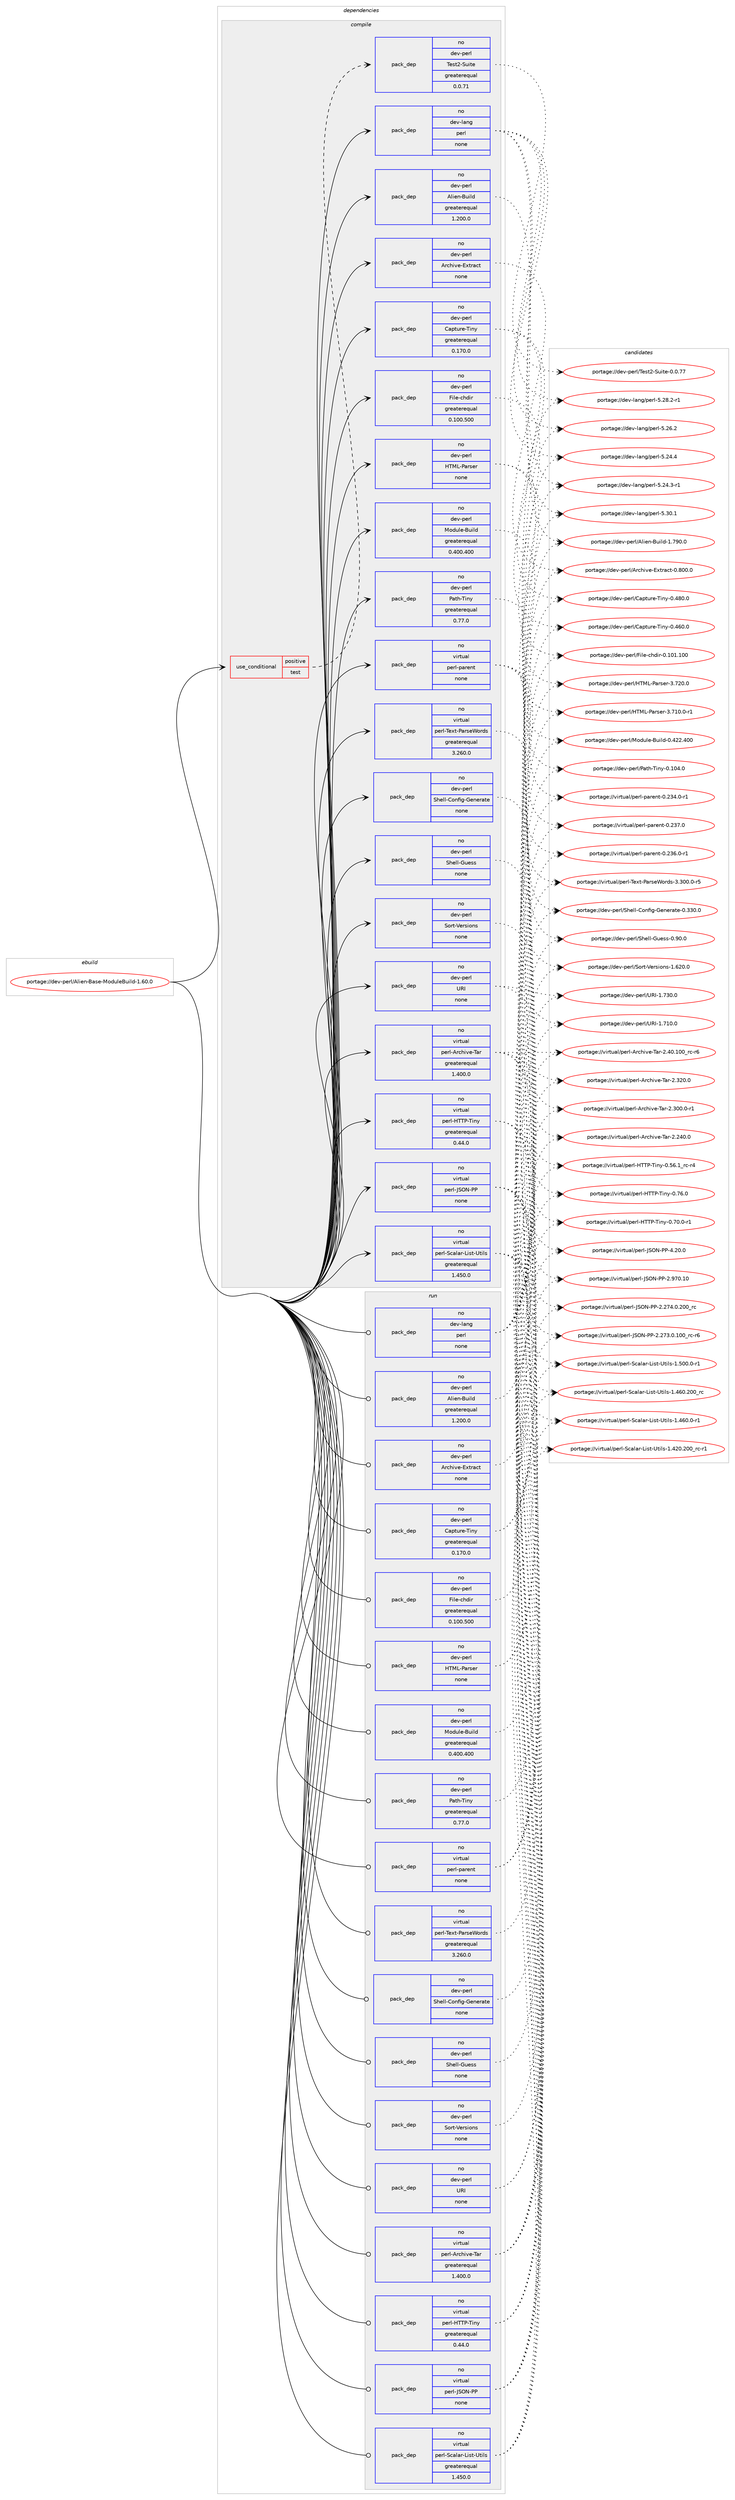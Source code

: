 digraph prolog {

# *************
# Graph options
# *************

newrank=true;
concentrate=true;
compound=true;
graph [rankdir=LR,fontname=Helvetica,fontsize=10,ranksep=1.5];#, ranksep=2.5, nodesep=0.2];
edge  [arrowhead=vee];
node  [fontname=Helvetica,fontsize=10];

# **********
# The ebuild
# **********

subgraph cluster_leftcol {
color=gray;
rank=same;
label=<<i>ebuild</i>>;
id [label="portage://dev-perl/Alien-Base-ModuleBuild-1.60.0", color=red, width=4, href="../dev-perl/Alien-Base-ModuleBuild-1.60.0.svg"];
}

# ****************
# The dependencies
# ****************

subgraph cluster_midcol {
color=gray;
label=<<i>dependencies</i>>;
subgraph cluster_compile {
fillcolor="#eeeeee";
style=filled;
label=<<i>compile</i>>;
subgraph cond122760 {
dependency500749 [label=<<TABLE BORDER="0" CELLBORDER="1" CELLSPACING="0" CELLPADDING="4"><TR><TD ROWSPAN="3" CELLPADDING="10">use_conditional</TD></TR><TR><TD>positive</TD></TR><TR><TD>test</TD></TR></TABLE>>, shape=none, color=red];
subgraph pack372882 {
dependency500750 [label=<<TABLE BORDER="0" CELLBORDER="1" CELLSPACING="0" CELLPADDING="4" WIDTH="220"><TR><TD ROWSPAN="6" CELLPADDING="30">pack_dep</TD></TR><TR><TD WIDTH="110">no</TD></TR><TR><TD>dev-perl</TD></TR><TR><TD>Test2-Suite</TD></TR><TR><TD>greaterequal</TD></TR><TR><TD>0.0.71</TD></TR></TABLE>>, shape=none, color=blue];
}
dependency500749:e -> dependency500750:w [weight=20,style="dashed",arrowhead="vee"];
}
id:e -> dependency500749:w [weight=20,style="solid",arrowhead="vee"];
subgraph pack372883 {
dependency500751 [label=<<TABLE BORDER="0" CELLBORDER="1" CELLSPACING="0" CELLPADDING="4" WIDTH="220"><TR><TD ROWSPAN="6" CELLPADDING="30">pack_dep</TD></TR><TR><TD WIDTH="110">no</TD></TR><TR><TD>dev-lang</TD></TR><TR><TD>perl</TD></TR><TR><TD>none</TD></TR><TR><TD></TD></TR></TABLE>>, shape=none, color=blue];
}
id:e -> dependency500751:w [weight=20,style="solid",arrowhead="vee"];
subgraph pack372884 {
dependency500752 [label=<<TABLE BORDER="0" CELLBORDER="1" CELLSPACING="0" CELLPADDING="4" WIDTH="220"><TR><TD ROWSPAN="6" CELLPADDING="30">pack_dep</TD></TR><TR><TD WIDTH="110">no</TD></TR><TR><TD>dev-perl</TD></TR><TR><TD>Alien-Build</TD></TR><TR><TD>greaterequal</TD></TR><TR><TD>1.200.0</TD></TR></TABLE>>, shape=none, color=blue];
}
id:e -> dependency500752:w [weight=20,style="solid",arrowhead="vee"];
subgraph pack372885 {
dependency500753 [label=<<TABLE BORDER="0" CELLBORDER="1" CELLSPACING="0" CELLPADDING="4" WIDTH="220"><TR><TD ROWSPAN="6" CELLPADDING="30">pack_dep</TD></TR><TR><TD WIDTH="110">no</TD></TR><TR><TD>dev-perl</TD></TR><TR><TD>Archive-Extract</TD></TR><TR><TD>none</TD></TR><TR><TD></TD></TR></TABLE>>, shape=none, color=blue];
}
id:e -> dependency500753:w [weight=20,style="solid",arrowhead="vee"];
subgraph pack372886 {
dependency500754 [label=<<TABLE BORDER="0" CELLBORDER="1" CELLSPACING="0" CELLPADDING="4" WIDTH="220"><TR><TD ROWSPAN="6" CELLPADDING="30">pack_dep</TD></TR><TR><TD WIDTH="110">no</TD></TR><TR><TD>dev-perl</TD></TR><TR><TD>Capture-Tiny</TD></TR><TR><TD>greaterequal</TD></TR><TR><TD>0.170.0</TD></TR></TABLE>>, shape=none, color=blue];
}
id:e -> dependency500754:w [weight=20,style="solid",arrowhead="vee"];
subgraph pack372887 {
dependency500755 [label=<<TABLE BORDER="0" CELLBORDER="1" CELLSPACING="0" CELLPADDING="4" WIDTH="220"><TR><TD ROWSPAN="6" CELLPADDING="30">pack_dep</TD></TR><TR><TD WIDTH="110">no</TD></TR><TR><TD>dev-perl</TD></TR><TR><TD>File-chdir</TD></TR><TR><TD>greaterequal</TD></TR><TR><TD>0.100.500</TD></TR></TABLE>>, shape=none, color=blue];
}
id:e -> dependency500755:w [weight=20,style="solid",arrowhead="vee"];
subgraph pack372888 {
dependency500756 [label=<<TABLE BORDER="0" CELLBORDER="1" CELLSPACING="0" CELLPADDING="4" WIDTH="220"><TR><TD ROWSPAN="6" CELLPADDING="30">pack_dep</TD></TR><TR><TD WIDTH="110">no</TD></TR><TR><TD>dev-perl</TD></TR><TR><TD>HTML-Parser</TD></TR><TR><TD>none</TD></TR><TR><TD></TD></TR></TABLE>>, shape=none, color=blue];
}
id:e -> dependency500756:w [weight=20,style="solid",arrowhead="vee"];
subgraph pack372889 {
dependency500757 [label=<<TABLE BORDER="0" CELLBORDER="1" CELLSPACING="0" CELLPADDING="4" WIDTH="220"><TR><TD ROWSPAN="6" CELLPADDING="30">pack_dep</TD></TR><TR><TD WIDTH="110">no</TD></TR><TR><TD>dev-perl</TD></TR><TR><TD>Module-Build</TD></TR><TR><TD>greaterequal</TD></TR><TR><TD>0.400.400</TD></TR></TABLE>>, shape=none, color=blue];
}
id:e -> dependency500757:w [weight=20,style="solid",arrowhead="vee"];
subgraph pack372890 {
dependency500758 [label=<<TABLE BORDER="0" CELLBORDER="1" CELLSPACING="0" CELLPADDING="4" WIDTH="220"><TR><TD ROWSPAN="6" CELLPADDING="30">pack_dep</TD></TR><TR><TD WIDTH="110">no</TD></TR><TR><TD>dev-perl</TD></TR><TR><TD>Path-Tiny</TD></TR><TR><TD>greaterequal</TD></TR><TR><TD>0.77.0</TD></TR></TABLE>>, shape=none, color=blue];
}
id:e -> dependency500758:w [weight=20,style="solid",arrowhead="vee"];
subgraph pack372891 {
dependency500759 [label=<<TABLE BORDER="0" CELLBORDER="1" CELLSPACING="0" CELLPADDING="4" WIDTH="220"><TR><TD ROWSPAN="6" CELLPADDING="30">pack_dep</TD></TR><TR><TD WIDTH="110">no</TD></TR><TR><TD>dev-perl</TD></TR><TR><TD>Shell-Config-Generate</TD></TR><TR><TD>none</TD></TR><TR><TD></TD></TR></TABLE>>, shape=none, color=blue];
}
id:e -> dependency500759:w [weight=20,style="solid",arrowhead="vee"];
subgraph pack372892 {
dependency500760 [label=<<TABLE BORDER="0" CELLBORDER="1" CELLSPACING="0" CELLPADDING="4" WIDTH="220"><TR><TD ROWSPAN="6" CELLPADDING="30">pack_dep</TD></TR><TR><TD WIDTH="110">no</TD></TR><TR><TD>dev-perl</TD></TR><TR><TD>Shell-Guess</TD></TR><TR><TD>none</TD></TR><TR><TD></TD></TR></TABLE>>, shape=none, color=blue];
}
id:e -> dependency500760:w [weight=20,style="solid",arrowhead="vee"];
subgraph pack372893 {
dependency500761 [label=<<TABLE BORDER="0" CELLBORDER="1" CELLSPACING="0" CELLPADDING="4" WIDTH="220"><TR><TD ROWSPAN="6" CELLPADDING="30">pack_dep</TD></TR><TR><TD WIDTH="110">no</TD></TR><TR><TD>dev-perl</TD></TR><TR><TD>Sort-Versions</TD></TR><TR><TD>none</TD></TR><TR><TD></TD></TR></TABLE>>, shape=none, color=blue];
}
id:e -> dependency500761:w [weight=20,style="solid",arrowhead="vee"];
subgraph pack372894 {
dependency500762 [label=<<TABLE BORDER="0" CELLBORDER="1" CELLSPACING="0" CELLPADDING="4" WIDTH="220"><TR><TD ROWSPAN="6" CELLPADDING="30">pack_dep</TD></TR><TR><TD WIDTH="110">no</TD></TR><TR><TD>dev-perl</TD></TR><TR><TD>URI</TD></TR><TR><TD>none</TD></TR><TR><TD></TD></TR></TABLE>>, shape=none, color=blue];
}
id:e -> dependency500762:w [weight=20,style="solid",arrowhead="vee"];
subgraph pack372895 {
dependency500763 [label=<<TABLE BORDER="0" CELLBORDER="1" CELLSPACING="0" CELLPADDING="4" WIDTH="220"><TR><TD ROWSPAN="6" CELLPADDING="30">pack_dep</TD></TR><TR><TD WIDTH="110">no</TD></TR><TR><TD>virtual</TD></TR><TR><TD>perl-Archive-Tar</TD></TR><TR><TD>greaterequal</TD></TR><TR><TD>1.400.0</TD></TR></TABLE>>, shape=none, color=blue];
}
id:e -> dependency500763:w [weight=20,style="solid",arrowhead="vee"];
subgraph pack372896 {
dependency500764 [label=<<TABLE BORDER="0" CELLBORDER="1" CELLSPACING="0" CELLPADDING="4" WIDTH="220"><TR><TD ROWSPAN="6" CELLPADDING="30">pack_dep</TD></TR><TR><TD WIDTH="110">no</TD></TR><TR><TD>virtual</TD></TR><TR><TD>perl-HTTP-Tiny</TD></TR><TR><TD>greaterequal</TD></TR><TR><TD>0.44.0</TD></TR></TABLE>>, shape=none, color=blue];
}
id:e -> dependency500764:w [weight=20,style="solid",arrowhead="vee"];
subgraph pack372897 {
dependency500765 [label=<<TABLE BORDER="0" CELLBORDER="1" CELLSPACING="0" CELLPADDING="4" WIDTH="220"><TR><TD ROWSPAN="6" CELLPADDING="30">pack_dep</TD></TR><TR><TD WIDTH="110">no</TD></TR><TR><TD>virtual</TD></TR><TR><TD>perl-JSON-PP</TD></TR><TR><TD>none</TD></TR><TR><TD></TD></TR></TABLE>>, shape=none, color=blue];
}
id:e -> dependency500765:w [weight=20,style="solid",arrowhead="vee"];
subgraph pack372898 {
dependency500766 [label=<<TABLE BORDER="0" CELLBORDER="1" CELLSPACING="0" CELLPADDING="4" WIDTH="220"><TR><TD ROWSPAN="6" CELLPADDING="30">pack_dep</TD></TR><TR><TD WIDTH="110">no</TD></TR><TR><TD>virtual</TD></TR><TR><TD>perl-Scalar-List-Utils</TD></TR><TR><TD>greaterequal</TD></TR><TR><TD>1.450.0</TD></TR></TABLE>>, shape=none, color=blue];
}
id:e -> dependency500766:w [weight=20,style="solid",arrowhead="vee"];
subgraph pack372899 {
dependency500767 [label=<<TABLE BORDER="0" CELLBORDER="1" CELLSPACING="0" CELLPADDING="4" WIDTH="220"><TR><TD ROWSPAN="6" CELLPADDING="30">pack_dep</TD></TR><TR><TD WIDTH="110">no</TD></TR><TR><TD>virtual</TD></TR><TR><TD>perl-Text-ParseWords</TD></TR><TR><TD>greaterequal</TD></TR><TR><TD>3.260.0</TD></TR></TABLE>>, shape=none, color=blue];
}
id:e -> dependency500767:w [weight=20,style="solid",arrowhead="vee"];
subgraph pack372900 {
dependency500768 [label=<<TABLE BORDER="0" CELLBORDER="1" CELLSPACING="0" CELLPADDING="4" WIDTH="220"><TR><TD ROWSPAN="6" CELLPADDING="30">pack_dep</TD></TR><TR><TD WIDTH="110">no</TD></TR><TR><TD>virtual</TD></TR><TR><TD>perl-parent</TD></TR><TR><TD>none</TD></TR><TR><TD></TD></TR></TABLE>>, shape=none, color=blue];
}
id:e -> dependency500768:w [weight=20,style="solid",arrowhead="vee"];
}
subgraph cluster_compileandrun {
fillcolor="#eeeeee";
style=filled;
label=<<i>compile and run</i>>;
}
subgraph cluster_run {
fillcolor="#eeeeee";
style=filled;
label=<<i>run</i>>;
subgraph pack372901 {
dependency500769 [label=<<TABLE BORDER="0" CELLBORDER="1" CELLSPACING="0" CELLPADDING="4" WIDTH="220"><TR><TD ROWSPAN="6" CELLPADDING="30">pack_dep</TD></TR><TR><TD WIDTH="110">no</TD></TR><TR><TD>dev-lang</TD></TR><TR><TD>perl</TD></TR><TR><TD>none</TD></TR><TR><TD></TD></TR></TABLE>>, shape=none, color=blue];
}
id:e -> dependency500769:w [weight=20,style="solid",arrowhead="odot"];
subgraph pack372902 {
dependency500770 [label=<<TABLE BORDER="0" CELLBORDER="1" CELLSPACING="0" CELLPADDING="4" WIDTH="220"><TR><TD ROWSPAN="6" CELLPADDING="30">pack_dep</TD></TR><TR><TD WIDTH="110">no</TD></TR><TR><TD>dev-perl</TD></TR><TR><TD>Alien-Build</TD></TR><TR><TD>greaterequal</TD></TR><TR><TD>1.200.0</TD></TR></TABLE>>, shape=none, color=blue];
}
id:e -> dependency500770:w [weight=20,style="solid",arrowhead="odot"];
subgraph pack372903 {
dependency500771 [label=<<TABLE BORDER="0" CELLBORDER="1" CELLSPACING="0" CELLPADDING="4" WIDTH="220"><TR><TD ROWSPAN="6" CELLPADDING="30">pack_dep</TD></TR><TR><TD WIDTH="110">no</TD></TR><TR><TD>dev-perl</TD></TR><TR><TD>Archive-Extract</TD></TR><TR><TD>none</TD></TR><TR><TD></TD></TR></TABLE>>, shape=none, color=blue];
}
id:e -> dependency500771:w [weight=20,style="solid",arrowhead="odot"];
subgraph pack372904 {
dependency500772 [label=<<TABLE BORDER="0" CELLBORDER="1" CELLSPACING="0" CELLPADDING="4" WIDTH="220"><TR><TD ROWSPAN="6" CELLPADDING="30">pack_dep</TD></TR><TR><TD WIDTH="110">no</TD></TR><TR><TD>dev-perl</TD></TR><TR><TD>Capture-Tiny</TD></TR><TR><TD>greaterequal</TD></TR><TR><TD>0.170.0</TD></TR></TABLE>>, shape=none, color=blue];
}
id:e -> dependency500772:w [weight=20,style="solid",arrowhead="odot"];
subgraph pack372905 {
dependency500773 [label=<<TABLE BORDER="0" CELLBORDER="1" CELLSPACING="0" CELLPADDING="4" WIDTH="220"><TR><TD ROWSPAN="6" CELLPADDING="30">pack_dep</TD></TR><TR><TD WIDTH="110">no</TD></TR><TR><TD>dev-perl</TD></TR><TR><TD>File-chdir</TD></TR><TR><TD>greaterequal</TD></TR><TR><TD>0.100.500</TD></TR></TABLE>>, shape=none, color=blue];
}
id:e -> dependency500773:w [weight=20,style="solid",arrowhead="odot"];
subgraph pack372906 {
dependency500774 [label=<<TABLE BORDER="0" CELLBORDER="1" CELLSPACING="0" CELLPADDING="4" WIDTH="220"><TR><TD ROWSPAN="6" CELLPADDING="30">pack_dep</TD></TR><TR><TD WIDTH="110">no</TD></TR><TR><TD>dev-perl</TD></TR><TR><TD>HTML-Parser</TD></TR><TR><TD>none</TD></TR><TR><TD></TD></TR></TABLE>>, shape=none, color=blue];
}
id:e -> dependency500774:w [weight=20,style="solid",arrowhead="odot"];
subgraph pack372907 {
dependency500775 [label=<<TABLE BORDER="0" CELLBORDER="1" CELLSPACING="0" CELLPADDING="4" WIDTH="220"><TR><TD ROWSPAN="6" CELLPADDING="30">pack_dep</TD></TR><TR><TD WIDTH="110">no</TD></TR><TR><TD>dev-perl</TD></TR><TR><TD>Module-Build</TD></TR><TR><TD>greaterequal</TD></TR><TR><TD>0.400.400</TD></TR></TABLE>>, shape=none, color=blue];
}
id:e -> dependency500775:w [weight=20,style="solid",arrowhead="odot"];
subgraph pack372908 {
dependency500776 [label=<<TABLE BORDER="0" CELLBORDER="1" CELLSPACING="0" CELLPADDING="4" WIDTH="220"><TR><TD ROWSPAN="6" CELLPADDING="30">pack_dep</TD></TR><TR><TD WIDTH="110">no</TD></TR><TR><TD>dev-perl</TD></TR><TR><TD>Path-Tiny</TD></TR><TR><TD>greaterequal</TD></TR><TR><TD>0.77.0</TD></TR></TABLE>>, shape=none, color=blue];
}
id:e -> dependency500776:w [weight=20,style="solid",arrowhead="odot"];
subgraph pack372909 {
dependency500777 [label=<<TABLE BORDER="0" CELLBORDER="1" CELLSPACING="0" CELLPADDING="4" WIDTH="220"><TR><TD ROWSPAN="6" CELLPADDING="30">pack_dep</TD></TR><TR><TD WIDTH="110">no</TD></TR><TR><TD>dev-perl</TD></TR><TR><TD>Shell-Config-Generate</TD></TR><TR><TD>none</TD></TR><TR><TD></TD></TR></TABLE>>, shape=none, color=blue];
}
id:e -> dependency500777:w [weight=20,style="solid",arrowhead="odot"];
subgraph pack372910 {
dependency500778 [label=<<TABLE BORDER="0" CELLBORDER="1" CELLSPACING="0" CELLPADDING="4" WIDTH="220"><TR><TD ROWSPAN="6" CELLPADDING="30">pack_dep</TD></TR><TR><TD WIDTH="110">no</TD></TR><TR><TD>dev-perl</TD></TR><TR><TD>Shell-Guess</TD></TR><TR><TD>none</TD></TR><TR><TD></TD></TR></TABLE>>, shape=none, color=blue];
}
id:e -> dependency500778:w [weight=20,style="solid",arrowhead="odot"];
subgraph pack372911 {
dependency500779 [label=<<TABLE BORDER="0" CELLBORDER="1" CELLSPACING="0" CELLPADDING="4" WIDTH="220"><TR><TD ROWSPAN="6" CELLPADDING="30">pack_dep</TD></TR><TR><TD WIDTH="110">no</TD></TR><TR><TD>dev-perl</TD></TR><TR><TD>Sort-Versions</TD></TR><TR><TD>none</TD></TR><TR><TD></TD></TR></TABLE>>, shape=none, color=blue];
}
id:e -> dependency500779:w [weight=20,style="solid",arrowhead="odot"];
subgraph pack372912 {
dependency500780 [label=<<TABLE BORDER="0" CELLBORDER="1" CELLSPACING="0" CELLPADDING="4" WIDTH="220"><TR><TD ROWSPAN="6" CELLPADDING="30">pack_dep</TD></TR><TR><TD WIDTH="110">no</TD></TR><TR><TD>dev-perl</TD></TR><TR><TD>URI</TD></TR><TR><TD>none</TD></TR><TR><TD></TD></TR></TABLE>>, shape=none, color=blue];
}
id:e -> dependency500780:w [weight=20,style="solid",arrowhead="odot"];
subgraph pack372913 {
dependency500781 [label=<<TABLE BORDER="0" CELLBORDER="1" CELLSPACING="0" CELLPADDING="4" WIDTH="220"><TR><TD ROWSPAN="6" CELLPADDING="30">pack_dep</TD></TR><TR><TD WIDTH="110">no</TD></TR><TR><TD>virtual</TD></TR><TR><TD>perl-Archive-Tar</TD></TR><TR><TD>greaterequal</TD></TR><TR><TD>1.400.0</TD></TR></TABLE>>, shape=none, color=blue];
}
id:e -> dependency500781:w [weight=20,style="solid",arrowhead="odot"];
subgraph pack372914 {
dependency500782 [label=<<TABLE BORDER="0" CELLBORDER="1" CELLSPACING="0" CELLPADDING="4" WIDTH="220"><TR><TD ROWSPAN="6" CELLPADDING="30">pack_dep</TD></TR><TR><TD WIDTH="110">no</TD></TR><TR><TD>virtual</TD></TR><TR><TD>perl-HTTP-Tiny</TD></TR><TR><TD>greaterequal</TD></TR><TR><TD>0.44.0</TD></TR></TABLE>>, shape=none, color=blue];
}
id:e -> dependency500782:w [weight=20,style="solid",arrowhead="odot"];
subgraph pack372915 {
dependency500783 [label=<<TABLE BORDER="0" CELLBORDER="1" CELLSPACING="0" CELLPADDING="4" WIDTH="220"><TR><TD ROWSPAN="6" CELLPADDING="30">pack_dep</TD></TR><TR><TD WIDTH="110">no</TD></TR><TR><TD>virtual</TD></TR><TR><TD>perl-JSON-PP</TD></TR><TR><TD>none</TD></TR><TR><TD></TD></TR></TABLE>>, shape=none, color=blue];
}
id:e -> dependency500783:w [weight=20,style="solid",arrowhead="odot"];
subgraph pack372916 {
dependency500784 [label=<<TABLE BORDER="0" CELLBORDER="1" CELLSPACING="0" CELLPADDING="4" WIDTH="220"><TR><TD ROWSPAN="6" CELLPADDING="30">pack_dep</TD></TR><TR><TD WIDTH="110">no</TD></TR><TR><TD>virtual</TD></TR><TR><TD>perl-Scalar-List-Utils</TD></TR><TR><TD>greaterequal</TD></TR><TR><TD>1.450.0</TD></TR></TABLE>>, shape=none, color=blue];
}
id:e -> dependency500784:w [weight=20,style="solid",arrowhead="odot"];
subgraph pack372917 {
dependency500785 [label=<<TABLE BORDER="0" CELLBORDER="1" CELLSPACING="0" CELLPADDING="4" WIDTH="220"><TR><TD ROWSPAN="6" CELLPADDING="30">pack_dep</TD></TR><TR><TD WIDTH="110">no</TD></TR><TR><TD>virtual</TD></TR><TR><TD>perl-Text-ParseWords</TD></TR><TR><TD>greaterequal</TD></TR><TR><TD>3.260.0</TD></TR></TABLE>>, shape=none, color=blue];
}
id:e -> dependency500785:w [weight=20,style="solid",arrowhead="odot"];
subgraph pack372918 {
dependency500786 [label=<<TABLE BORDER="0" CELLBORDER="1" CELLSPACING="0" CELLPADDING="4" WIDTH="220"><TR><TD ROWSPAN="6" CELLPADDING="30">pack_dep</TD></TR><TR><TD WIDTH="110">no</TD></TR><TR><TD>virtual</TD></TR><TR><TD>perl-parent</TD></TR><TR><TD>none</TD></TR><TR><TD></TD></TR></TABLE>>, shape=none, color=blue];
}
id:e -> dependency500786:w [weight=20,style="solid",arrowhead="odot"];
}
}

# **************
# The candidates
# **************

subgraph cluster_choices {
rank=same;
color=gray;
label=<<i>candidates</i>>;

subgraph choice372882 {
color=black;
nodesep=1;
choice10010111845112101114108478410111511650458311710511610145484648465555 [label="portage://dev-perl/Test2-Suite-0.0.77", color=red, width=4,href="../dev-perl/Test2-Suite-0.0.77.svg"];
dependency500750:e -> choice10010111845112101114108478410111511650458311710511610145484648465555:w [style=dotted,weight="100"];
}
subgraph choice372883 {
color=black;
nodesep=1;
choice10010111845108971101034711210111410845534651484649 [label="portage://dev-lang/perl-5.30.1", color=red, width=4,href="../dev-lang/perl-5.30.1.svg"];
choice100101118451089711010347112101114108455346505646504511449 [label="portage://dev-lang/perl-5.28.2-r1", color=red, width=4,href="../dev-lang/perl-5.28.2-r1.svg"];
choice10010111845108971101034711210111410845534650544650 [label="portage://dev-lang/perl-5.26.2", color=red, width=4,href="../dev-lang/perl-5.26.2.svg"];
choice10010111845108971101034711210111410845534650524652 [label="portage://dev-lang/perl-5.24.4", color=red, width=4,href="../dev-lang/perl-5.24.4.svg"];
choice100101118451089711010347112101114108455346505246514511449 [label="portage://dev-lang/perl-5.24.3-r1", color=red, width=4,href="../dev-lang/perl-5.24.3-r1.svg"];
dependency500751:e -> choice10010111845108971101034711210111410845534651484649:w [style=dotted,weight="100"];
dependency500751:e -> choice100101118451089711010347112101114108455346505646504511449:w [style=dotted,weight="100"];
dependency500751:e -> choice10010111845108971101034711210111410845534650544650:w [style=dotted,weight="100"];
dependency500751:e -> choice10010111845108971101034711210111410845534650524652:w [style=dotted,weight="100"];
dependency500751:e -> choice100101118451089711010347112101114108455346505246514511449:w [style=dotted,weight="100"];
}
subgraph choice372884 {
color=black;
nodesep=1;
choice10010111845112101114108476510810510111045661171051081004549465557484648 [label="portage://dev-perl/Alien-Build-1.790.0", color=red, width=4,href="../dev-perl/Alien-Build-1.790.0.svg"];
dependency500752:e -> choice10010111845112101114108476510810510111045661171051081004549465557484648:w [style=dotted,weight="100"];
}
subgraph choice372885 {
color=black;
nodesep=1;
choice10010111845112101114108476511499104105118101456912011611497991164548465648484648 [label="portage://dev-perl/Archive-Extract-0.800.0", color=red, width=4,href="../dev-perl/Archive-Extract-0.800.0.svg"];
dependency500753:e -> choice10010111845112101114108476511499104105118101456912011611497991164548465648484648:w [style=dotted,weight="100"];
}
subgraph choice372886 {
color=black;
nodesep=1;
choice1001011184511210111410847679711211611711410145841051101214548465256484648 [label="portage://dev-perl/Capture-Tiny-0.480.0", color=red, width=4,href="../dev-perl/Capture-Tiny-0.480.0.svg"];
choice1001011184511210111410847679711211611711410145841051101214548465254484648 [label="portage://dev-perl/Capture-Tiny-0.460.0", color=red, width=4,href="../dev-perl/Capture-Tiny-0.460.0.svg"];
dependency500754:e -> choice1001011184511210111410847679711211611711410145841051101214548465256484648:w [style=dotted,weight="100"];
dependency500754:e -> choice1001011184511210111410847679711211611711410145841051101214548465254484648:w [style=dotted,weight="100"];
}
subgraph choice372887 {
color=black;
nodesep=1;
choice100101118451121011141084770105108101459910410010511445484649484946494848 [label="portage://dev-perl/File-chdir-0.101.100", color=red, width=4,href="../dev-perl/File-chdir-0.101.100.svg"];
dependency500755:e -> choice100101118451121011141084770105108101459910410010511445484649484946494848:w [style=dotted,weight="100"];
}
subgraph choice372888 {
color=black;
nodesep=1;
choice1001011184511210111410847728477764580971141151011144551465550484648 [label="portage://dev-perl/HTML-Parser-3.720.0", color=red, width=4,href="../dev-perl/HTML-Parser-3.720.0.svg"];
choice10010111845112101114108477284777645809711411510111445514655494846484511449 [label="portage://dev-perl/HTML-Parser-3.710.0-r1", color=red, width=4,href="../dev-perl/HTML-Parser-3.710.0-r1.svg"];
dependency500756:e -> choice1001011184511210111410847728477764580971141151011144551465550484648:w [style=dotted,weight="100"];
dependency500756:e -> choice10010111845112101114108477284777645809711411510111445514655494846484511449:w [style=dotted,weight="100"];
}
subgraph choice372889 {
color=black;
nodesep=1;
choice100101118451121011141084777111100117108101456611710510810045484652505046524848 [label="portage://dev-perl/Module-Build-0.422.400", color=red, width=4,href="../dev-perl/Module-Build-0.422.400.svg"];
dependency500757:e -> choice100101118451121011141084777111100117108101456611710510810045484652505046524848:w [style=dotted,weight="100"];
}
subgraph choice372890 {
color=black;
nodesep=1;
choice1001011184511210111410847809711610445841051101214548464948524648 [label="portage://dev-perl/Path-Tiny-0.104.0", color=red, width=4,href="../dev-perl/Path-Tiny-0.104.0.svg"];
dependency500758:e -> choice1001011184511210111410847809711610445841051101214548464948524648:w [style=dotted,weight="100"];
}
subgraph choice372891 {
color=black;
nodesep=1;
choice10010111845112101114108478310410110810845671111101021051034571101110101114971161014548465151484648 [label="portage://dev-perl/Shell-Config-Generate-0.330.0", color=red, width=4,href="../dev-perl/Shell-Config-Generate-0.330.0.svg"];
dependency500759:e -> choice10010111845112101114108478310410110810845671111101021051034571101110101114971161014548465151484648:w [style=dotted,weight="100"];
}
subgraph choice372892 {
color=black;
nodesep=1;
choice100101118451121011141084783104101108108457111710111511545484657484648 [label="portage://dev-perl/Shell-Guess-0.90.0", color=red, width=4,href="../dev-perl/Shell-Guess-0.90.0.svg"];
dependency500760:e -> choice100101118451121011141084783104101108108457111710111511545484657484648:w [style=dotted,weight="100"];
}
subgraph choice372893 {
color=black;
nodesep=1;
choice10010111845112101114108478311111411645861011141151051111101154549465450484648 [label="portage://dev-perl/Sort-Versions-1.620.0", color=red, width=4,href="../dev-perl/Sort-Versions-1.620.0.svg"];
dependency500761:e -> choice10010111845112101114108478311111411645861011141151051111101154549465450484648:w [style=dotted,weight="100"];
}
subgraph choice372894 {
color=black;
nodesep=1;
choice10010111845112101114108478582734549465551484648 [label="portage://dev-perl/URI-1.730.0", color=red, width=4,href="../dev-perl/URI-1.730.0.svg"];
choice10010111845112101114108478582734549465549484648 [label="portage://dev-perl/URI-1.710.0", color=red, width=4,href="../dev-perl/URI-1.710.0.svg"];
dependency500762:e -> choice10010111845112101114108478582734549465551484648:w [style=dotted,weight="100"];
dependency500762:e -> choice10010111845112101114108478582734549465549484648:w [style=dotted,weight="100"];
}
subgraph choice372895 {
color=black;
nodesep=1;
choice118105114116117971084711210111410845651149910410511810145849711445504652484649484895114994511454 [label="portage://virtual/perl-Archive-Tar-2.40.100_rc-r6", color=red, width=4,href="../virtual/perl-Archive-Tar-2.40.100_rc-r6.svg"];
choice11810511411611797108471121011141084565114991041051181014584971144550465150484648 [label="portage://virtual/perl-Archive-Tar-2.320.0", color=red, width=4,href="../virtual/perl-Archive-Tar-2.320.0.svg"];
choice118105114116117971084711210111410845651149910410511810145849711445504651484846484511449 [label="portage://virtual/perl-Archive-Tar-2.300.0-r1", color=red, width=4,href="../virtual/perl-Archive-Tar-2.300.0-r1.svg"];
choice11810511411611797108471121011141084565114991041051181014584971144550465052484648 [label="portage://virtual/perl-Archive-Tar-2.240.0", color=red, width=4,href="../virtual/perl-Archive-Tar-2.240.0.svg"];
dependency500763:e -> choice118105114116117971084711210111410845651149910410511810145849711445504652484649484895114994511454:w [style=dotted,weight="100"];
dependency500763:e -> choice11810511411611797108471121011141084565114991041051181014584971144550465150484648:w [style=dotted,weight="100"];
dependency500763:e -> choice118105114116117971084711210111410845651149910410511810145849711445504651484846484511449:w [style=dotted,weight="100"];
dependency500763:e -> choice11810511411611797108471121011141084565114991041051181014584971144550465052484648:w [style=dotted,weight="100"];
}
subgraph choice372896 {
color=black;
nodesep=1;
choice11810511411611797108471121011141084572848480458410511012145484655544648 [label="portage://virtual/perl-HTTP-Tiny-0.76.0", color=red, width=4,href="../virtual/perl-HTTP-Tiny-0.76.0.svg"];
choice118105114116117971084711210111410845728484804584105110121454846554846484511449 [label="portage://virtual/perl-HTTP-Tiny-0.70.0-r1", color=red, width=4,href="../virtual/perl-HTTP-Tiny-0.70.0-r1.svg"];
choice1181051141161179710847112101114108457284848045841051101214548465354464995114994511452 [label="portage://virtual/perl-HTTP-Tiny-0.56.1_rc-r4", color=red, width=4,href="../virtual/perl-HTTP-Tiny-0.56.1_rc-r4.svg"];
dependency500764:e -> choice11810511411611797108471121011141084572848480458410511012145484655544648:w [style=dotted,weight="100"];
dependency500764:e -> choice118105114116117971084711210111410845728484804584105110121454846554846484511449:w [style=dotted,weight="100"];
dependency500764:e -> choice1181051141161179710847112101114108457284848045841051101214548465354464995114994511452:w [style=dotted,weight="100"];
}
subgraph choice372897 {
color=black;
nodesep=1;
choice1181051141161179710847112101114108457483797845808045524650484648 [label="portage://virtual/perl-JSON-PP-4.20.0", color=red, width=4,href="../virtual/perl-JSON-PP-4.20.0.svg"];
choice11810511411611797108471121011141084574837978458080455046575548464948 [label="portage://virtual/perl-JSON-PP-2.970.10", color=red, width=4,href="../virtual/perl-JSON-PP-2.970.10.svg"];
choice118105114116117971084711210111410845748379784580804550465055524648465048489511499 [label="portage://virtual/perl-JSON-PP-2.274.0.200_rc", color=red, width=4,href="../virtual/perl-JSON-PP-2.274.0.200_rc.svg"];
choice1181051141161179710847112101114108457483797845808045504650555146484649484895114994511454 [label="portage://virtual/perl-JSON-PP-2.273.0.100_rc-r6", color=red, width=4,href="../virtual/perl-JSON-PP-2.273.0.100_rc-r6.svg"];
dependency500765:e -> choice1181051141161179710847112101114108457483797845808045524650484648:w [style=dotted,weight="100"];
dependency500765:e -> choice11810511411611797108471121011141084574837978458080455046575548464948:w [style=dotted,weight="100"];
dependency500765:e -> choice118105114116117971084711210111410845748379784580804550465055524648465048489511499:w [style=dotted,weight="100"];
dependency500765:e -> choice1181051141161179710847112101114108457483797845808045504650555146484649484895114994511454:w [style=dotted,weight="100"];
}
subgraph choice372898 {
color=black;
nodesep=1;
choice118105114116117971084711210111410845839997108971144576105115116458511610510811545494653484846484511449 [label="portage://virtual/perl-Scalar-List-Utils-1.500.0-r1", color=red, width=4,href="../virtual/perl-Scalar-List-Utils-1.500.0-r1.svg"];
choice1181051141161179710847112101114108458399971089711445761051151164585116105108115454946525448465048489511499 [label="portage://virtual/perl-Scalar-List-Utils-1.460.200_rc", color=red, width=4,href="../virtual/perl-Scalar-List-Utils-1.460.200_rc.svg"];
choice118105114116117971084711210111410845839997108971144576105115116458511610510811545494652544846484511449 [label="portage://virtual/perl-Scalar-List-Utils-1.460.0-r1", color=red, width=4,href="../virtual/perl-Scalar-List-Utils-1.460.0-r1.svg"];
choice11810511411611797108471121011141084583999710897114457610511511645851161051081154549465250484650484895114994511449 [label="portage://virtual/perl-Scalar-List-Utils-1.420.200_rc-r1", color=red, width=4,href="../virtual/perl-Scalar-List-Utils-1.420.200_rc-r1.svg"];
dependency500766:e -> choice118105114116117971084711210111410845839997108971144576105115116458511610510811545494653484846484511449:w [style=dotted,weight="100"];
dependency500766:e -> choice1181051141161179710847112101114108458399971089711445761051151164585116105108115454946525448465048489511499:w [style=dotted,weight="100"];
dependency500766:e -> choice118105114116117971084711210111410845839997108971144576105115116458511610510811545494652544846484511449:w [style=dotted,weight="100"];
dependency500766:e -> choice11810511411611797108471121011141084583999710897114457610511511645851161051081154549465250484650484895114994511449:w [style=dotted,weight="100"];
}
subgraph choice372899 {
color=black;
nodesep=1;
choice118105114116117971084711210111410845841011201164580971141151018711111410011545514651484846484511453 [label="portage://virtual/perl-Text-ParseWords-3.300.0-r5", color=red, width=4,href="../virtual/perl-Text-ParseWords-3.300.0-r5.svg"];
dependency500767:e -> choice118105114116117971084711210111410845841011201164580971141151018711111410011545514651484846484511453:w [style=dotted,weight="100"];
}
subgraph choice372900 {
color=black;
nodesep=1;
choice118105114116117971084711210111410845112971141011101164548465051554648 [label="portage://virtual/perl-parent-0.237.0", color=red, width=4,href="../virtual/perl-parent-0.237.0.svg"];
choice1181051141161179710847112101114108451129711410111011645484650515446484511449 [label="portage://virtual/perl-parent-0.236.0-r1", color=red, width=4,href="../virtual/perl-parent-0.236.0-r1.svg"];
choice1181051141161179710847112101114108451129711410111011645484650515246484511449 [label="portage://virtual/perl-parent-0.234.0-r1", color=red, width=4,href="../virtual/perl-parent-0.234.0-r1.svg"];
dependency500768:e -> choice118105114116117971084711210111410845112971141011101164548465051554648:w [style=dotted,weight="100"];
dependency500768:e -> choice1181051141161179710847112101114108451129711410111011645484650515446484511449:w [style=dotted,weight="100"];
dependency500768:e -> choice1181051141161179710847112101114108451129711410111011645484650515246484511449:w [style=dotted,weight="100"];
}
subgraph choice372901 {
color=black;
nodesep=1;
choice10010111845108971101034711210111410845534651484649 [label="portage://dev-lang/perl-5.30.1", color=red, width=4,href="../dev-lang/perl-5.30.1.svg"];
choice100101118451089711010347112101114108455346505646504511449 [label="portage://dev-lang/perl-5.28.2-r1", color=red, width=4,href="../dev-lang/perl-5.28.2-r1.svg"];
choice10010111845108971101034711210111410845534650544650 [label="portage://dev-lang/perl-5.26.2", color=red, width=4,href="../dev-lang/perl-5.26.2.svg"];
choice10010111845108971101034711210111410845534650524652 [label="portage://dev-lang/perl-5.24.4", color=red, width=4,href="../dev-lang/perl-5.24.4.svg"];
choice100101118451089711010347112101114108455346505246514511449 [label="portage://dev-lang/perl-5.24.3-r1", color=red, width=4,href="../dev-lang/perl-5.24.3-r1.svg"];
dependency500769:e -> choice10010111845108971101034711210111410845534651484649:w [style=dotted,weight="100"];
dependency500769:e -> choice100101118451089711010347112101114108455346505646504511449:w [style=dotted,weight="100"];
dependency500769:e -> choice10010111845108971101034711210111410845534650544650:w [style=dotted,weight="100"];
dependency500769:e -> choice10010111845108971101034711210111410845534650524652:w [style=dotted,weight="100"];
dependency500769:e -> choice100101118451089711010347112101114108455346505246514511449:w [style=dotted,weight="100"];
}
subgraph choice372902 {
color=black;
nodesep=1;
choice10010111845112101114108476510810510111045661171051081004549465557484648 [label="portage://dev-perl/Alien-Build-1.790.0", color=red, width=4,href="../dev-perl/Alien-Build-1.790.0.svg"];
dependency500770:e -> choice10010111845112101114108476510810510111045661171051081004549465557484648:w [style=dotted,weight="100"];
}
subgraph choice372903 {
color=black;
nodesep=1;
choice10010111845112101114108476511499104105118101456912011611497991164548465648484648 [label="portage://dev-perl/Archive-Extract-0.800.0", color=red, width=4,href="../dev-perl/Archive-Extract-0.800.0.svg"];
dependency500771:e -> choice10010111845112101114108476511499104105118101456912011611497991164548465648484648:w [style=dotted,weight="100"];
}
subgraph choice372904 {
color=black;
nodesep=1;
choice1001011184511210111410847679711211611711410145841051101214548465256484648 [label="portage://dev-perl/Capture-Tiny-0.480.0", color=red, width=4,href="../dev-perl/Capture-Tiny-0.480.0.svg"];
choice1001011184511210111410847679711211611711410145841051101214548465254484648 [label="portage://dev-perl/Capture-Tiny-0.460.0", color=red, width=4,href="../dev-perl/Capture-Tiny-0.460.0.svg"];
dependency500772:e -> choice1001011184511210111410847679711211611711410145841051101214548465256484648:w [style=dotted,weight="100"];
dependency500772:e -> choice1001011184511210111410847679711211611711410145841051101214548465254484648:w [style=dotted,weight="100"];
}
subgraph choice372905 {
color=black;
nodesep=1;
choice100101118451121011141084770105108101459910410010511445484649484946494848 [label="portage://dev-perl/File-chdir-0.101.100", color=red, width=4,href="../dev-perl/File-chdir-0.101.100.svg"];
dependency500773:e -> choice100101118451121011141084770105108101459910410010511445484649484946494848:w [style=dotted,weight="100"];
}
subgraph choice372906 {
color=black;
nodesep=1;
choice1001011184511210111410847728477764580971141151011144551465550484648 [label="portage://dev-perl/HTML-Parser-3.720.0", color=red, width=4,href="../dev-perl/HTML-Parser-3.720.0.svg"];
choice10010111845112101114108477284777645809711411510111445514655494846484511449 [label="portage://dev-perl/HTML-Parser-3.710.0-r1", color=red, width=4,href="../dev-perl/HTML-Parser-3.710.0-r1.svg"];
dependency500774:e -> choice1001011184511210111410847728477764580971141151011144551465550484648:w [style=dotted,weight="100"];
dependency500774:e -> choice10010111845112101114108477284777645809711411510111445514655494846484511449:w [style=dotted,weight="100"];
}
subgraph choice372907 {
color=black;
nodesep=1;
choice100101118451121011141084777111100117108101456611710510810045484652505046524848 [label="portage://dev-perl/Module-Build-0.422.400", color=red, width=4,href="../dev-perl/Module-Build-0.422.400.svg"];
dependency500775:e -> choice100101118451121011141084777111100117108101456611710510810045484652505046524848:w [style=dotted,weight="100"];
}
subgraph choice372908 {
color=black;
nodesep=1;
choice1001011184511210111410847809711610445841051101214548464948524648 [label="portage://dev-perl/Path-Tiny-0.104.0", color=red, width=4,href="../dev-perl/Path-Tiny-0.104.0.svg"];
dependency500776:e -> choice1001011184511210111410847809711610445841051101214548464948524648:w [style=dotted,weight="100"];
}
subgraph choice372909 {
color=black;
nodesep=1;
choice10010111845112101114108478310410110810845671111101021051034571101110101114971161014548465151484648 [label="portage://dev-perl/Shell-Config-Generate-0.330.0", color=red, width=4,href="../dev-perl/Shell-Config-Generate-0.330.0.svg"];
dependency500777:e -> choice10010111845112101114108478310410110810845671111101021051034571101110101114971161014548465151484648:w [style=dotted,weight="100"];
}
subgraph choice372910 {
color=black;
nodesep=1;
choice100101118451121011141084783104101108108457111710111511545484657484648 [label="portage://dev-perl/Shell-Guess-0.90.0", color=red, width=4,href="../dev-perl/Shell-Guess-0.90.0.svg"];
dependency500778:e -> choice100101118451121011141084783104101108108457111710111511545484657484648:w [style=dotted,weight="100"];
}
subgraph choice372911 {
color=black;
nodesep=1;
choice10010111845112101114108478311111411645861011141151051111101154549465450484648 [label="portage://dev-perl/Sort-Versions-1.620.0", color=red, width=4,href="../dev-perl/Sort-Versions-1.620.0.svg"];
dependency500779:e -> choice10010111845112101114108478311111411645861011141151051111101154549465450484648:w [style=dotted,weight="100"];
}
subgraph choice372912 {
color=black;
nodesep=1;
choice10010111845112101114108478582734549465551484648 [label="portage://dev-perl/URI-1.730.0", color=red, width=4,href="../dev-perl/URI-1.730.0.svg"];
choice10010111845112101114108478582734549465549484648 [label="portage://dev-perl/URI-1.710.0", color=red, width=4,href="../dev-perl/URI-1.710.0.svg"];
dependency500780:e -> choice10010111845112101114108478582734549465551484648:w [style=dotted,weight="100"];
dependency500780:e -> choice10010111845112101114108478582734549465549484648:w [style=dotted,weight="100"];
}
subgraph choice372913 {
color=black;
nodesep=1;
choice118105114116117971084711210111410845651149910410511810145849711445504652484649484895114994511454 [label="portage://virtual/perl-Archive-Tar-2.40.100_rc-r6", color=red, width=4,href="../virtual/perl-Archive-Tar-2.40.100_rc-r6.svg"];
choice11810511411611797108471121011141084565114991041051181014584971144550465150484648 [label="portage://virtual/perl-Archive-Tar-2.320.0", color=red, width=4,href="../virtual/perl-Archive-Tar-2.320.0.svg"];
choice118105114116117971084711210111410845651149910410511810145849711445504651484846484511449 [label="portage://virtual/perl-Archive-Tar-2.300.0-r1", color=red, width=4,href="../virtual/perl-Archive-Tar-2.300.0-r1.svg"];
choice11810511411611797108471121011141084565114991041051181014584971144550465052484648 [label="portage://virtual/perl-Archive-Tar-2.240.0", color=red, width=4,href="../virtual/perl-Archive-Tar-2.240.0.svg"];
dependency500781:e -> choice118105114116117971084711210111410845651149910410511810145849711445504652484649484895114994511454:w [style=dotted,weight="100"];
dependency500781:e -> choice11810511411611797108471121011141084565114991041051181014584971144550465150484648:w [style=dotted,weight="100"];
dependency500781:e -> choice118105114116117971084711210111410845651149910410511810145849711445504651484846484511449:w [style=dotted,weight="100"];
dependency500781:e -> choice11810511411611797108471121011141084565114991041051181014584971144550465052484648:w [style=dotted,weight="100"];
}
subgraph choice372914 {
color=black;
nodesep=1;
choice11810511411611797108471121011141084572848480458410511012145484655544648 [label="portage://virtual/perl-HTTP-Tiny-0.76.0", color=red, width=4,href="../virtual/perl-HTTP-Tiny-0.76.0.svg"];
choice118105114116117971084711210111410845728484804584105110121454846554846484511449 [label="portage://virtual/perl-HTTP-Tiny-0.70.0-r1", color=red, width=4,href="../virtual/perl-HTTP-Tiny-0.70.0-r1.svg"];
choice1181051141161179710847112101114108457284848045841051101214548465354464995114994511452 [label="portage://virtual/perl-HTTP-Tiny-0.56.1_rc-r4", color=red, width=4,href="../virtual/perl-HTTP-Tiny-0.56.1_rc-r4.svg"];
dependency500782:e -> choice11810511411611797108471121011141084572848480458410511012145484655544648:w [style=dotted,weight="100"];
dependency500782:e -> choice118105114116117971084711210111410845728484804584105110121454846554846484511449:w [style=dotted,weight="100"];
dependency500782:e -> choice1181051141161179710847112101114108457284848045841051101214548465354464995114994511452:w [style=dotted,weight="100"];
}
subgraph choice372915 {
color=black;
nodesep=1;
choice1181051141161179710847112101114108457483797845808045524650484648 [label="portage://virtual/perl-JSON-PP-4.20.0", color=red, width=4,href="../virtual/perl-JSON-PP-4.20.0.svg"];
choice11810511411611797108471121011141084574837978458080455046575548464948 [label="portage://virtual/perl-JSON-PP-2.970.10", color=red, width=4,href="../virtual/perl-JSON-PP-2.970.10.svg"];
choice118105114116117971084711210111410845748379784580804550465055524648465048489511499 [label="portage://virtual/perl-JSON-PP-2.274.0.200_rc", color=red, width=4,href="../virtual/perl-JSON-PP-2.274.0.200_rc.svg"];
choice1181051141161179710847112101114108457483797845808045504650555146484649484895114994511454 [label="portage://virtual/perl-JSON-PP-2.273.0.100_rc-r6", color=red, width=4,href="../virtual/perl-JSON-PP-2.273.0.100_rc-r6.svg"];
dependency500783:e -> choice1181051141161179710847112101114108457483797845808045524650484648:w [style=dotted,weight="100"];
dependency500783:e -> choice11810511411611797108471121011141084574837978458080455046575548464948:w [style=dotted,weight="100"];
dependency500783:e -> choice118105114116117971084711210111410845748379784580804550465055524648465048489511499:w [style=dotted,weight="100"];
dependency500783:e -> choice1181051141161179710847112101114108457483797845808045504650555146484649484895114994511454:w [style=dotted,weight="100"];
}
subgraph choice372916 {
color=black;
nodesep=1;
choice118105114116117971084711210111410845839997108971144576105115116458511610510811545494653484846484511449 [label="portage://virtual/perl-Scalar-List-Utils-1.500.0-r1", color=red, width=4,href="../virtual/perl-Scalar-List-Utils-1.500.0-r1.svg"];
choice1181051141161179710847112101114108458399971089711445761051151164585116105108115454946525448465048489511499 [label="portage://virtual/perl-Scalar-List-Utils-1.460.200_rc", color=red, width=4,href="../virtual/perl-Scalar-List-Utils-1.460.200_rc.svg"];
choice118105114116117971084711210111410845839997108971144576105115116458511610510811545494652544846484511449 [label="portage://virtual/perl-Scalar-List-Utils-1.460.0-r1", color=red, width=4,href="../virtual/perl-Scalar-List-Utils-1.460.0-r1.svg"];
choice11810511411611797108471121011141084583999710897114457610511511645851161051081154549465250484650484895114994511449 [label="portage://virtual/perl-Scalar-List-Utils-1.420.200_rc-r1", color=red, width=4,href="../virtual/perl-Scalar-List-Utils-1.420.200_rc-r1.svg"];
dependency500784:e -> choice118105114116117971084711210111410845839997108971144576105115116458511610510811545494653484846484511449:w [style=dotted,weight="100"];
dependency500784:e -> choice1181051141161179710847112101114108458399971089711445761051151164585116105108115454946525448465048489511499:w [style=dotted,weight="100"];
dependency500784:e -> choice118105114116117971084711210111410845839997108971144576105115116458511610510811545494652544846484511449:w [style=dotted,weight="100"];
dependency500784:e -> choice11810511411611797108471121011141084583999710897114457610511511645851161051081154549465250484650484895114994511449:w [style=dotted,weight="100"];
}
subgraph choice372917 {
color=black;
nodesep=1;
choice118105114116117971084711210111410845841011201164580971141151018711111410011545514651484846484511453 [label="portage://virtual/perl-Text-ParseWords-3.300.0-r5", color=red, width=4,href="../virtual/perl-Text-ParseWords-3.300.0-r5.svg"];
dependency500785:e -> choice118105114116117971084711210111410845841011201164580971141151018711111410011545514651484846484511453:w [style=dotted,weight="100"];
}
subgraph choice372918 {
color=black;
nodesep=1;
choice118105114116117971084711210111410845112971141011101164548465051554648 [label="portage://virtual/perl-parent-0.237.0", color=red, width=4,href="../virtual/perl-parent-0.237.0.svg"];
choice1181051141161179710847112101114108451129711410111011645484650515446484511449 [label="portage://virtual/perl-parent-0.236.0-r1", color=red, width=4,href="../virtual/perl-parent-0.236.0-r1.svg"];
choice1181051141161179710847112101114108451129711410111011645484650515246484511449 [label="portage://virtual/perl-parent-0.234.0-r1", color=red, width=4,href="../virtual/perl-parent-0.234.0-r1.svg"];
dependency500786:e -> choice118105114116117971084711210111410845112971141011101164548465051554648:w [style=dotted,weight="100"];
dependency500786:e -> choice1181051141161179710847112101114108451129711410111011645484650515446484511449:w [style=dotted,weight="100"];
dependency500786:e -> choice1181051141161179710847112101114108451129711410111011645484650515246484511449:w [style=dotted,weight="100"];
}
}

}
